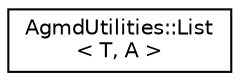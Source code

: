 digraph "Graphical Class Hierarchy"
{
  edge [fontname="Helvetica",fontsize="10",labelfontname="Helvetica",labelfontsize="10"];
  node [fontname="Helvetica",fontsize="10",shape=record];
  rankdir="LR";
  Node1 [label="AgmdUtilities::List\l\< T, A \>",height=0.2,width=0.4,color="black", fillcolor="white", style="filled",URL="$class_agmd_utilities_1_1_list.html"];
}
